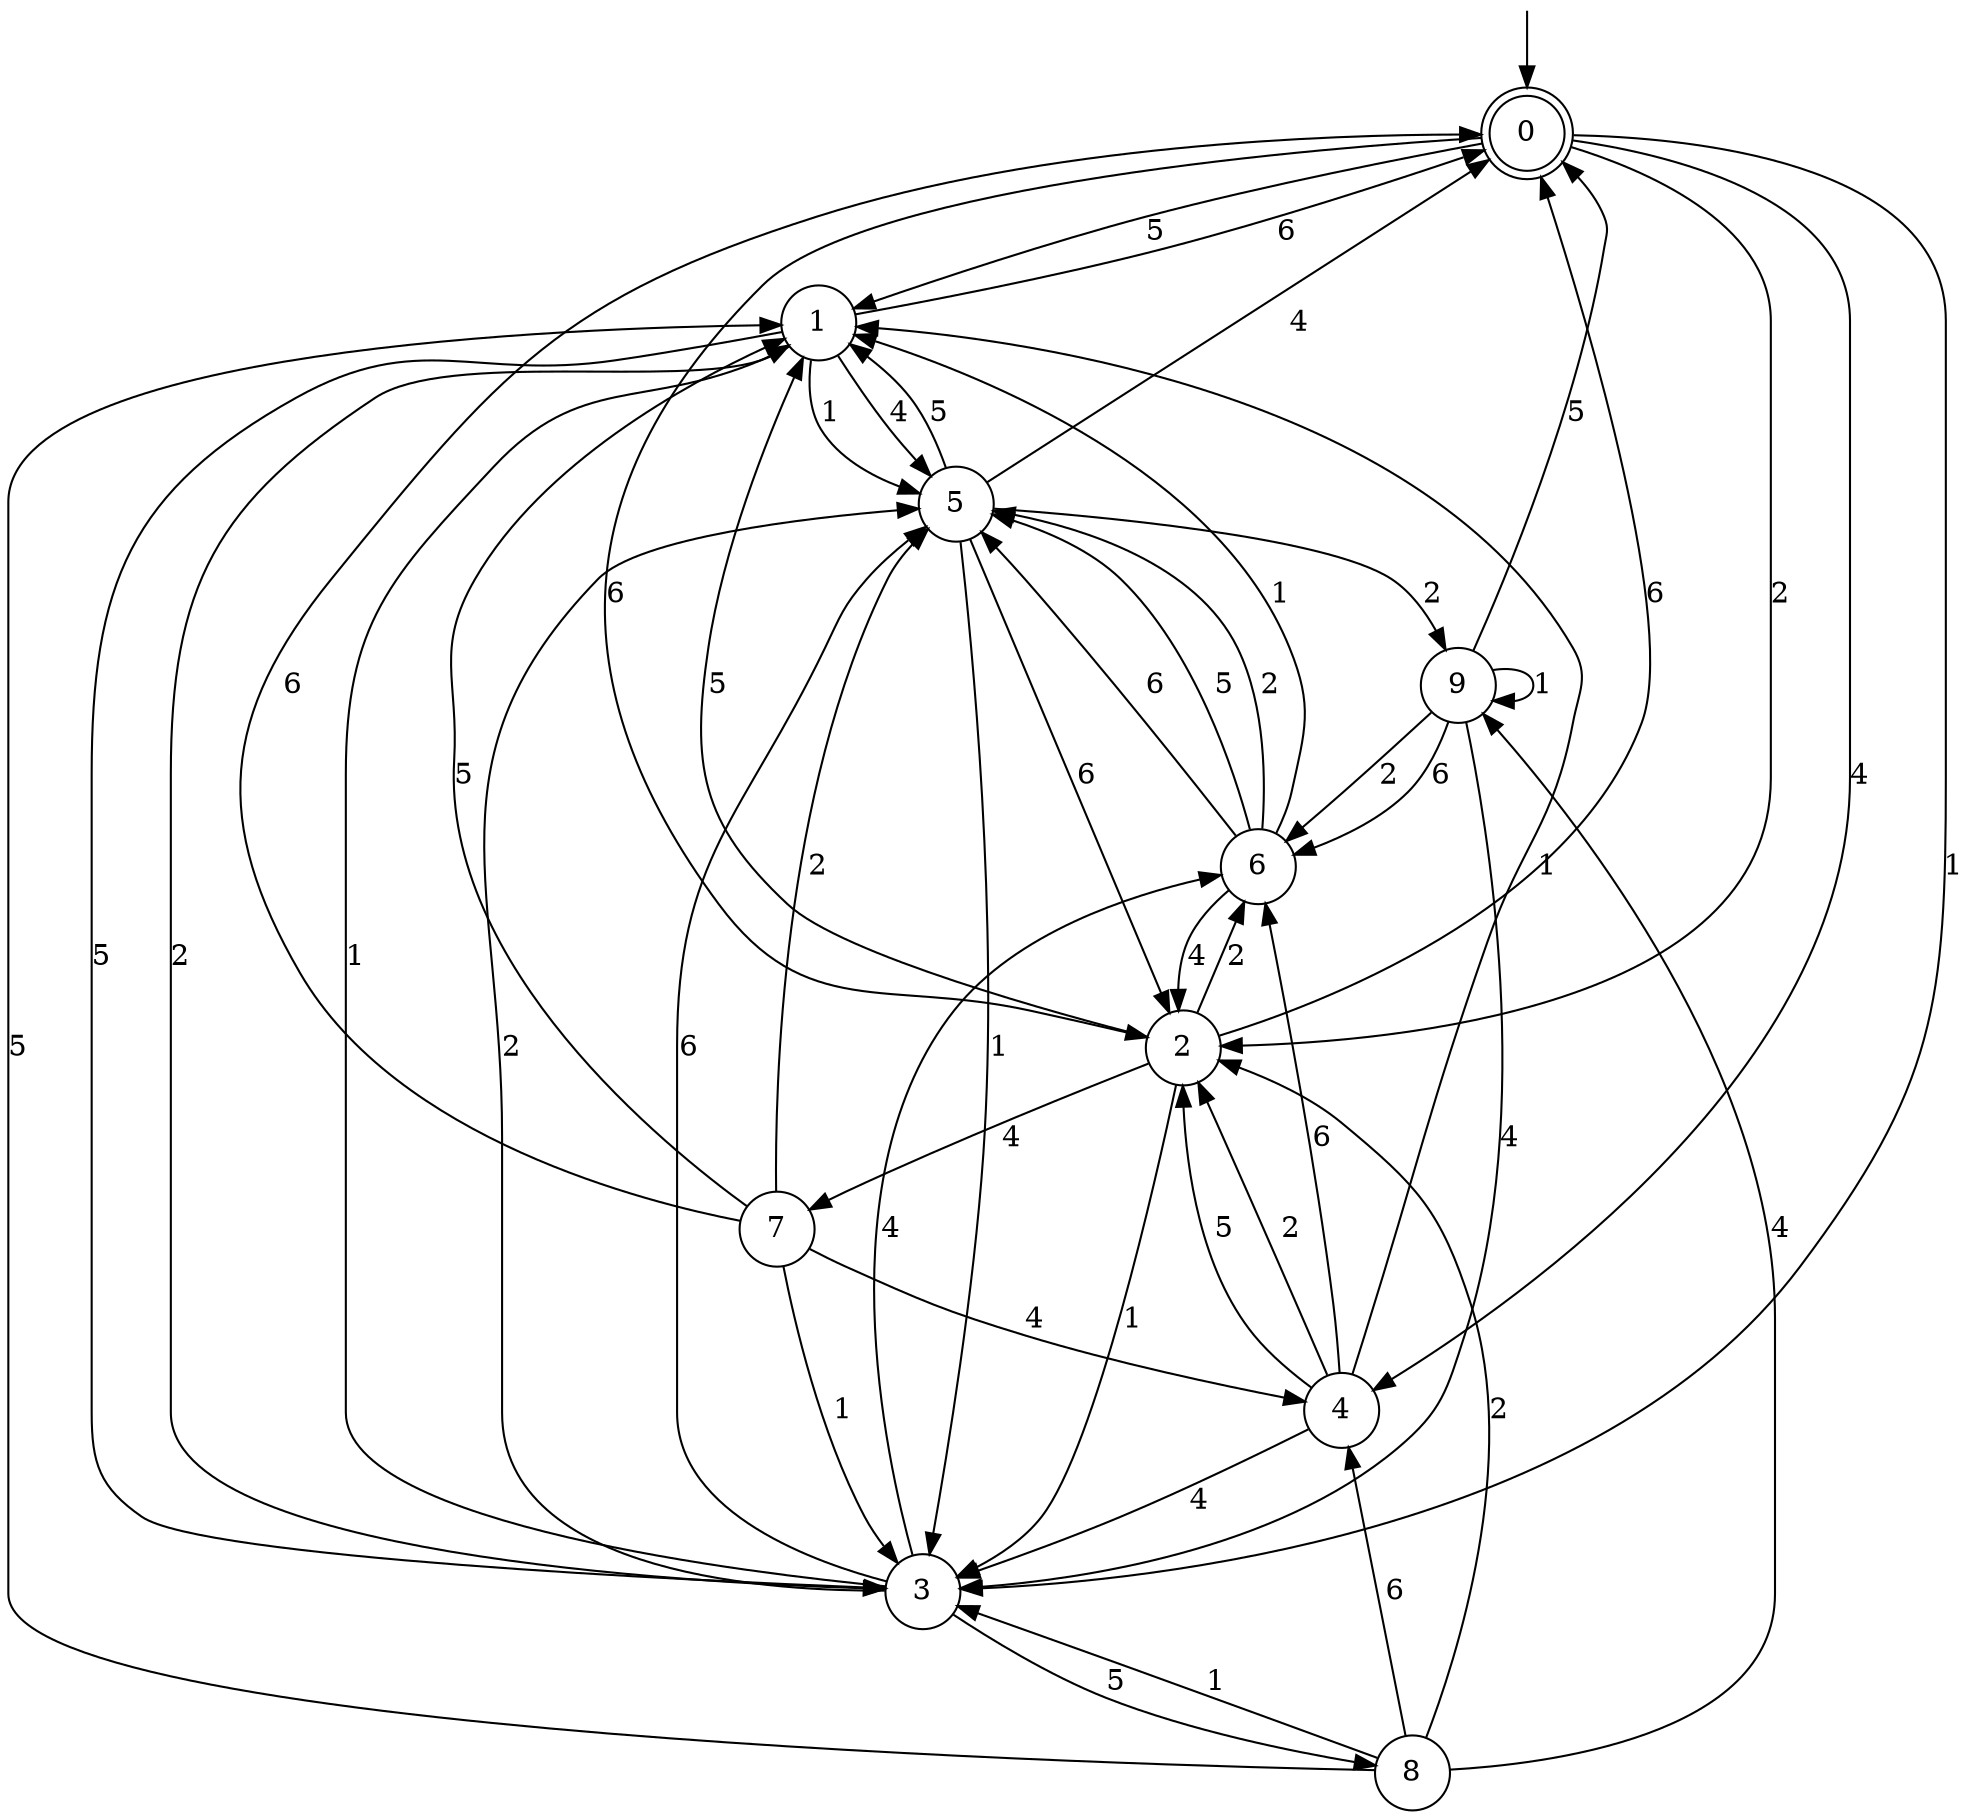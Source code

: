 digraph g {

	s0 [shape="doublecircle" label="0"];
	s1 [shape="circle" label="1"];
	s2 [shape="circle" label="2"];
	s3 [shape="circle" label="3"];
	s4 [shape="circle" label="4"];
	s5 [shape="circle" label="5"];
	s6 [shape="circle" label="6"];
	s7 [shape="circle" label="7"];
	s8 [shape="circle" label="8"];
	s9 [shape="circle" label="9"];
	s0 -> s1 [label="5"];
	s0 -> s2 [label="2"];
	s0 -> s2 [label="6"];
	s0 -> s3 [label="1"];
	s0 -> s4 [label="4"];
	s1 -> s3 [label="5"];
	s1 -> s3 [label="2"];
	s1 -> s0 [label="6"];
	s1 -> s5 [label="1"];
	s1 -> s5 [label="4"];
	s2 -> s1 [label="5"];
	s2 -> s6 [label="2"];
	s2 -> s0 [label="6"];
	s2 -> s3 [label="1"];
	s2 -> s7 [label="4"];
	s3 -> s8 [label="5"];
	s3 -> s5 [label="2"];
	s3 -> s5 [label="6"];
	s3 -> s1 [label="1"];
	s3 -> s6 [label="4"];
	s4 -> s2 [label="5"];
	s4 -> s2 [label="2"];
	s4 -> s6 [label="6"];
	s4 -> s1 [label="1"];
	s4 -> s3 [label="4"];
	s5 -> s1 [label="5"];
	s5 -> s9 [label="2"];
	s5 -> s2 [label="6"];
	s5 -> s3 [label="1"];
	s5 -> s0 [label="4"];
	s6 -> s5 [label="5"];
	s6 -> s5 [label="2"];
	s6 -> s5 [label="6"];
	s6 -> s1 [label="1"];
	s6 -> s2 [label="4"];
	s7 -> s1 [label="5"];
	s7 -> s5 [label="2"];
	s7 -> s0 [label="6"];
	s7 -> s3 [label="1"];
	s7 -> s4 [label="4"];
	s8 -> s1 [label="5"];
	s8 -> s2 [label="2"];
	s8 -> s4 [label="6"];
	s8 -> s3 [label="1"];
	s8 -> s9 [label="4"];
	s9 -> s0 [label="5"];
	s9 -> s6 [label="2"];
	s9 -> s6 [label="6"];
	s9 -> s9 [label="1"];
	s9 -> s3 [label="4"];

__start0 [label="" shape="none" width="0" height="0"];
__start0 -> s0;

}
